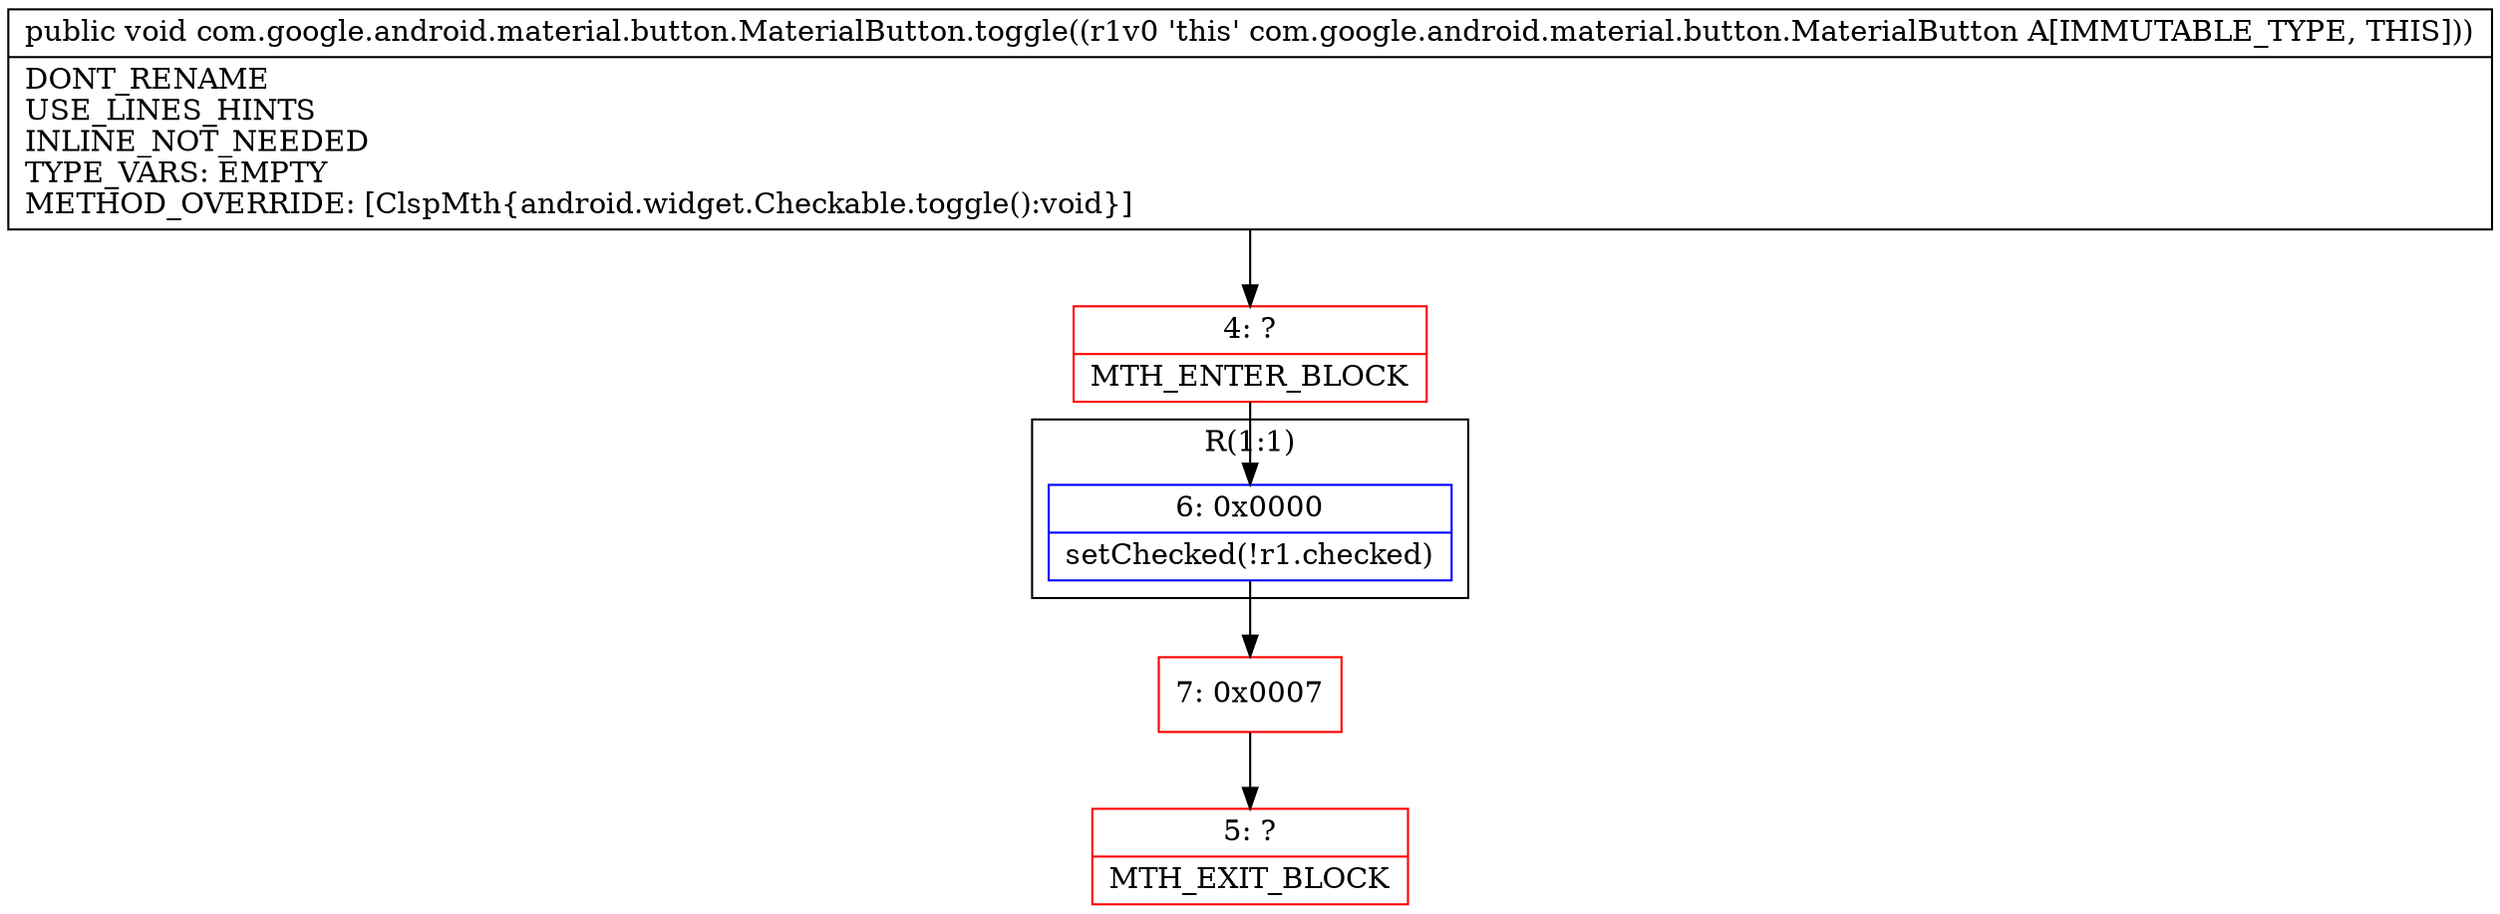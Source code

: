 digraph "CFG forcom.google.android.material.button.MaterialButton.toggle()V" {
subgraph cluster_Region_1120883918 {
label = "R(1:1)";
node [shape=record,color=blue];
Node_6 [shape=record,label="{6\:\ 0x0000|setChecked(!r1.checked)\l}"];
}
Node_4 [shape=record,color=red,label="{4\:\ ?|MTH_ENTER_BLOCK\l}"];
Node_7 [shape=record,color=red,label="{7\:\ 0x0007}"];
Node_5 [shape=record,color=red,label="{5\:\ ?|MTH_EXIT_BLOCK\l}"];
MethodNode[shape=record,label="{public void com.google.android.material.button.MaterialButton.toggle((r1v0 'this' com.google.android.material.button.MaterialButton A[IMMUTABLE_TYPE, THIS]))  | DONT_RENAME\lUSE_LINES_HINTS\lINLINE_NOT_NEEDED\lTYPE_VARS: EMPTY\lMETHOD_OVERRIDE: [ClspMth\{android.widget.Checkable.toggle():void\}]\l}"];
MethodNode -> Node_4;Node_6 -> Node_7;
Node_4 -> Node_6;
Node_7 -> Node_5;
}

